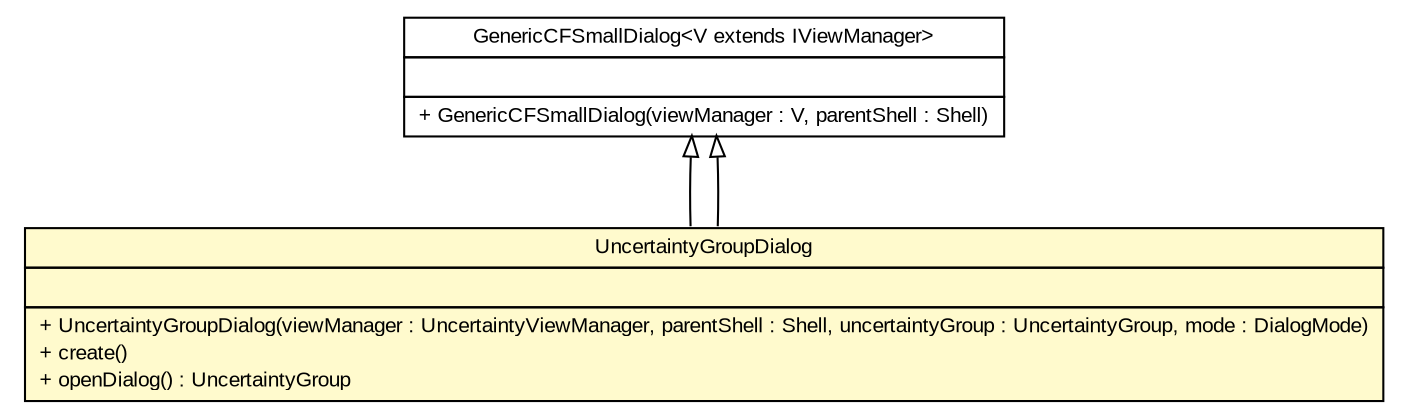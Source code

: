 #!/usr/local/bin/dot
#
# Class diagram 
# Generated by UMLGraph version R5_6-24-gf6e263 (http://www.umlgraph.org/)
#

digraph G {
	edge [fontname="arial",fontsize=10,labelfontname="arial",labelfontsize=10];
	node [fontname="arial",fontsize=10,shape=plaintext];
	nodesep=0.25;
	ranksep=0.5;
	// gov.sandia.cf.parts.dialogs.GenericCFSmallDialog<V extends gov.sandia.cf.parts.ui.IViewManager>
	c426434 [label=<<table title="gov.sandia.cf.parts.dialogs.GenericCFSmallDialog" border="0" cellborder="1" cellspacing="0" cellpadding="2" port="p" href="../../dialogs/GenericCFSmallDialog.html">
		<tr><td><table border="0" cellspacing="0" cellpadding="1">
<tr><td align="center" balign="center"> GenericCFSmallDialog&lt;V extends IViewManager&gt; </td></tr>
		</table></td></tr>
		<tr><td><table border="0" cellspacing="0" cellpadding="1">
<tr><td align="left" balign="left">  </td></tr>
		</table></td></tr>
		<tr><td><table border="0" cellspacing="0" cellpadding="1">
<tr><td align="left" balign="left"> + GenericCFSmallDialog(viewManager : V, parentShell : Shell) </td></tr>
		</table></td></tr>
		</table>>, URL="../../dialogs/GenericCFSmallDialog.html", fontname="arial", fontcolor="black", fontsize=10.0];
	// gov.sandia.cf.parts.ui.uncertainty.UncertaintyGroupDialog
	c426585 [label=<<table title="gov.sandia.cf.parts.ui.uncertainty.UncertaintyGroupDialog" border="0" cellborder="1" cellspacing="0" cellpadding="2" port="p" bgcolor="lemonChiffon" href="./UncertaintyGroupDialog.html">
		<tr><td><table border="0" cellspacing="0" cellpadding="1">
<tr><td align="center" balign="center"> UncertaintyGroupDialog </td></tr>
		</table></td></tr>
		<tr><td><table border="0" cellspacing="0" cellpadding="1">
<tr><td align="left" balign="left">  </td></tr>
		</table></td></tr>
		<tr><td><table border="0" cellspacing="0" cellpadding="1">
<tr><td align="left" balign="left"> + UncertaintyGroupDialog(viewManager : UncertaintyViewManager, parentShell : Shell, uncertaintyGroup : UncertaintyGroup, mode : DialogMode) </td></tr>
<tr><td align="left" balign="left"> + create() </td></tr>
<tr><td align="left" balign="left"> + openDialog() : UncertaintyGroup </td></tr>
		</table></td></tr>
		</table>>, URL="./UncertaintyGroupDialog.html", fontname="arial", fontcolor="black", fontsize=10.0];
	//gov.sandia.cf.parts.ui.uncertainty.UncertaintyGroupDialog extends gov.sandia.cf.parts.dialogs.GenericCFSmallDialog<gov.sandia.cf.parts.ui.uncertainty.UncertaintyViewManager>
	c426434:p -> c426585:p [dir=back,arrowtail=empty];
	//gov.sandia.cf.parts.ui.uncertainty.UncertaintyGroupDialog extends gov.sandia.cf.parts.dialogs.GenericCFSmallDialog<gov.sandia.cf.parts.ui.uncertainty.UncertaintyViewManager>
	c426434:p -> c426585:p [dir=back,arrowtail=empty];
}

